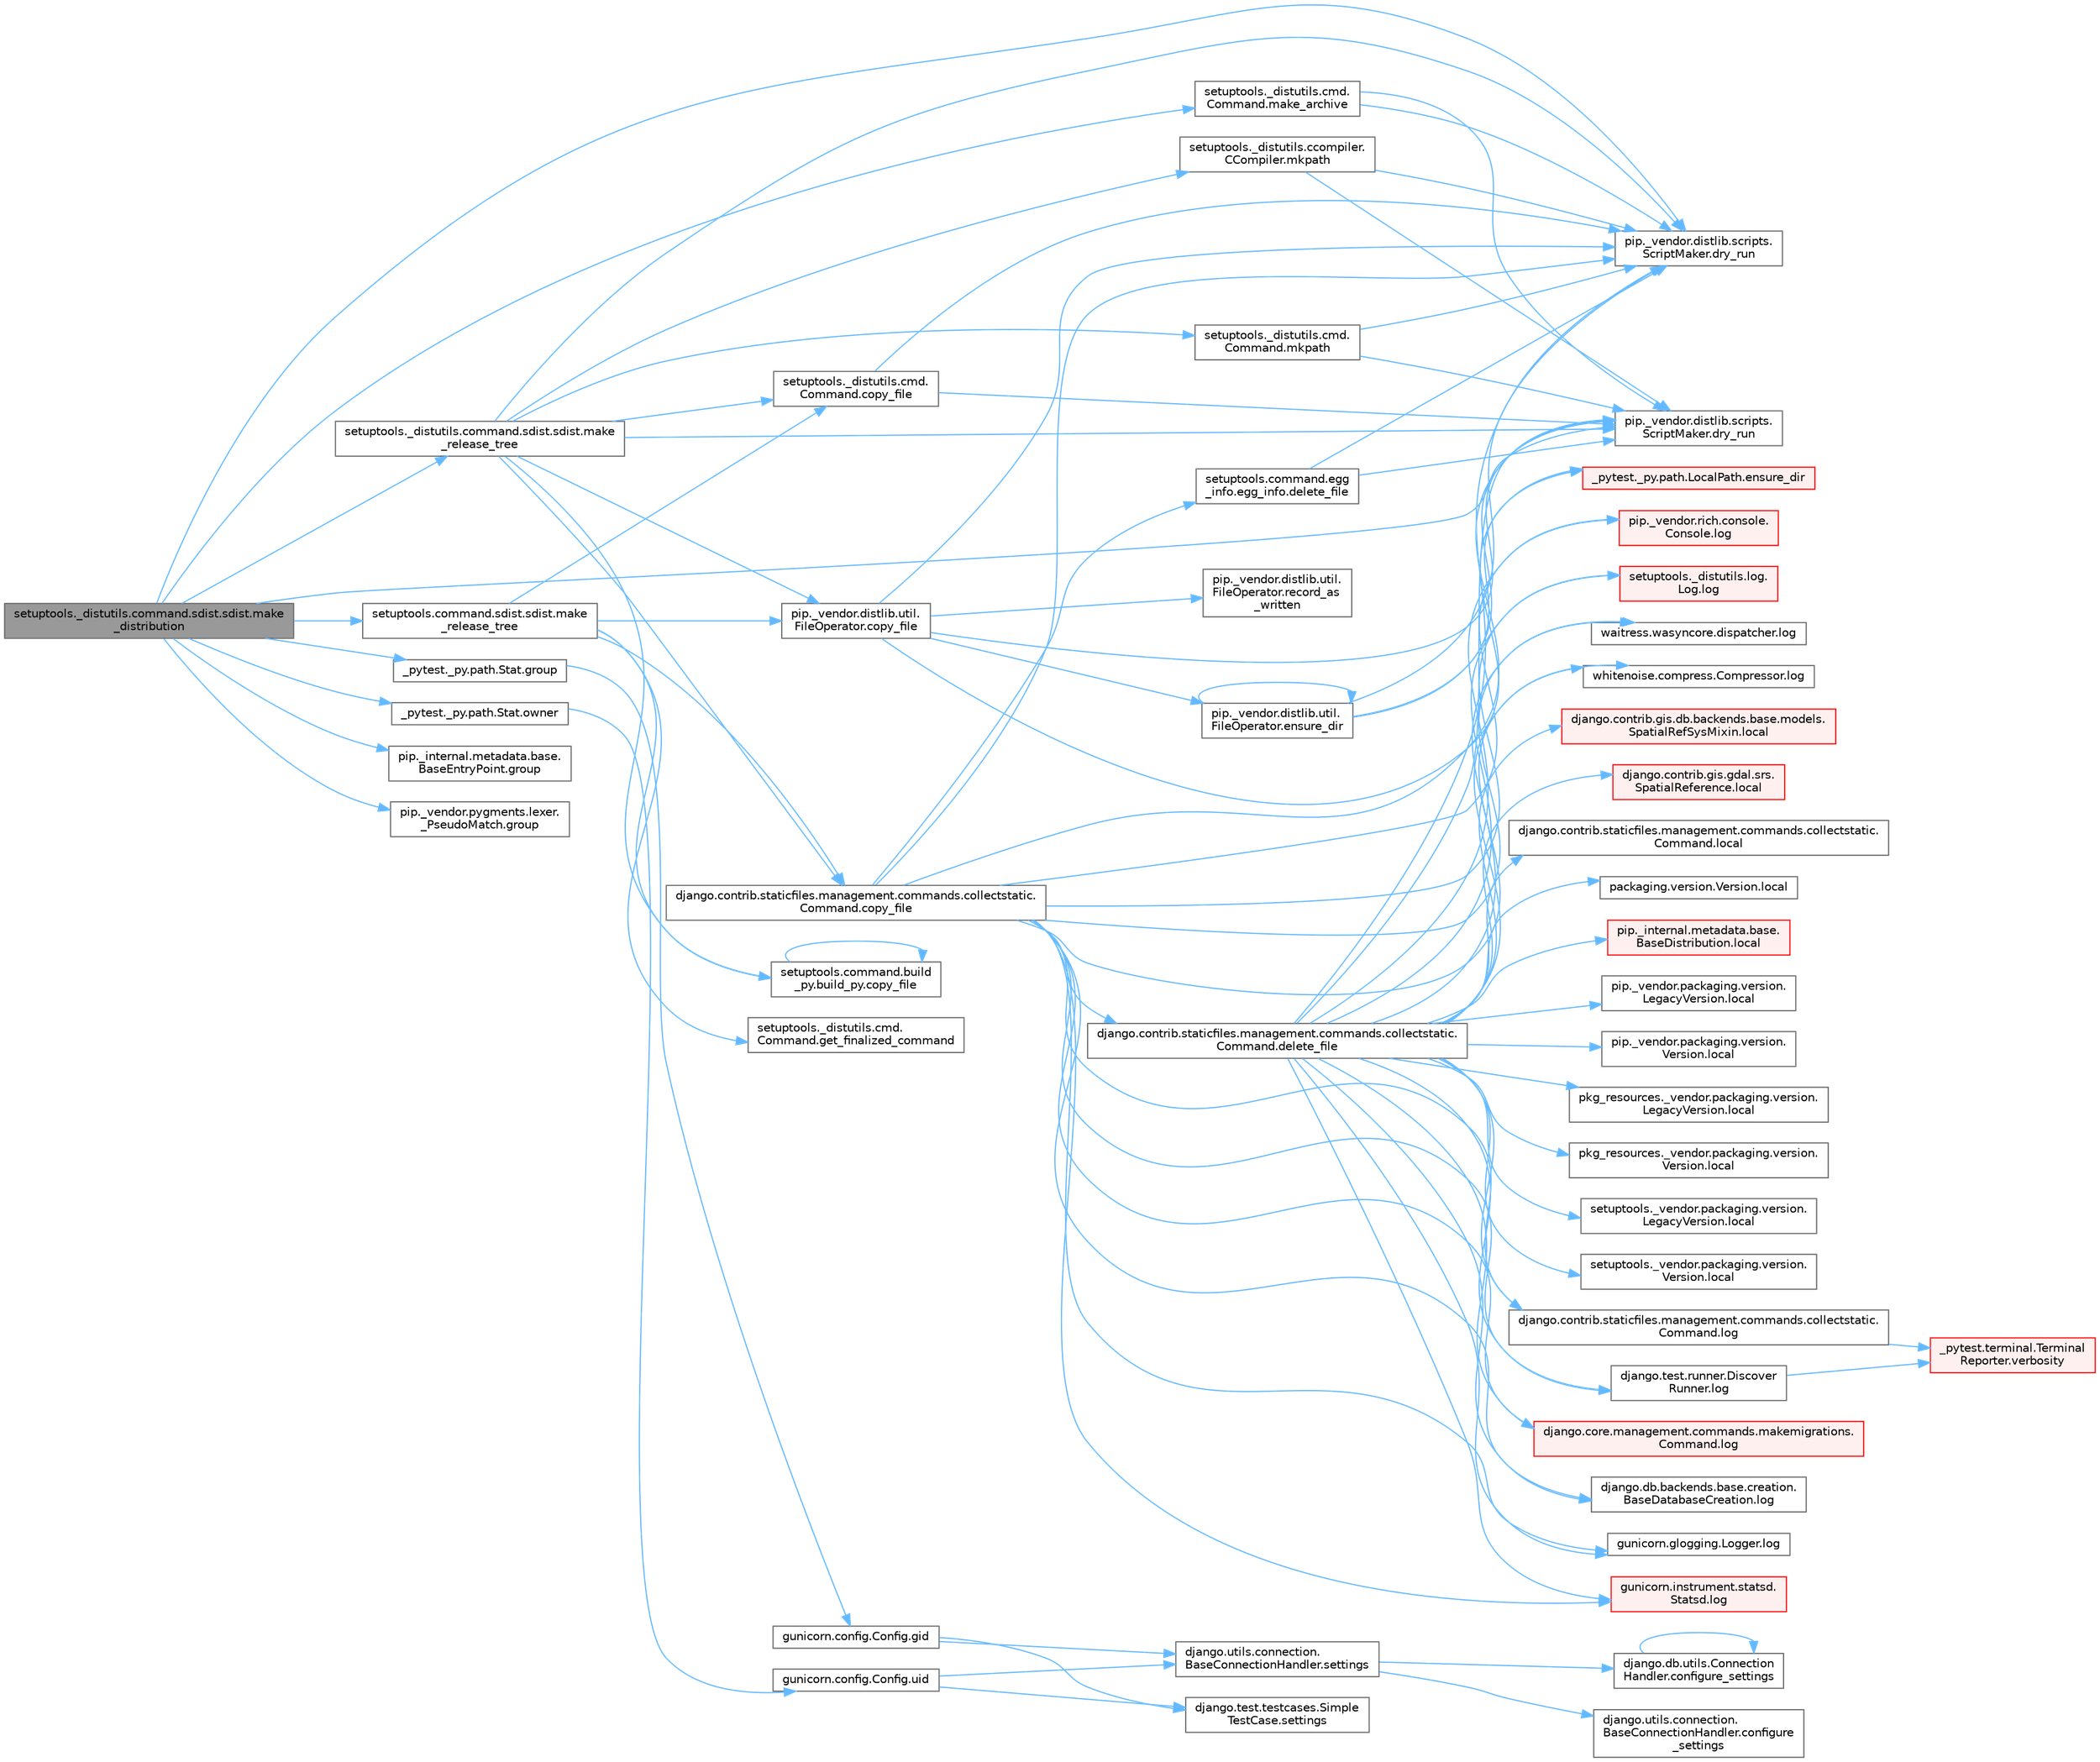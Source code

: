 digraph "setuptools._distutils.command.sdist.sdist.make_distribution"
{
 // LATEX_PDF_SIZE
  bgcolor="transparent";
  edge [fontname=Helvetica,fontsize=10,labelfontname=Helvetica,labelfontsize=10];
  node [fontname=Helvetica,fontsize=10,shape=box,height=0.2,width=0.4];
  rankdir="LR";
  Node1 [id="Node000001",label="setuptools._distutils.command.sdist.sdist.make\l_distribution",height=0.2,width=0.4,color="gray40", fillcolor="grey60", style="filled", fontcolor="black",tooltip=" "];
  Node1 -> Node2 [id="edge1_Node000001_Node000002",color="steelblue1",style="solid",tooltip=" "];
  Node2 [id="Node000002",label="pip._vendor.distlib.scripts.\lScriptMaker.dry_run",height=0.2,width=0.4,color="grey40", fillcolor="white", style="filled",URL="$classpip_1_1__vendor_1_1distlib_1_1scripts_1_1_script_maker.html#acd0b75b087e518fe8bca3b64ea083c92",tooltip=" "];
  Node1 -> Node3 [id="edge2_Node000001_Node000003",color="steelblue1",style="solid",tooltip=" "];
  Node3 [id="Node000003",label="pip._vendor.distlib.scripts.\lScriptMaker.dry_run",height=0.2,width=0.4,color="grey40", fillcolor="white", style="filled",URL="$classpip_1_1__vendor_1_1distlib_1_1scripts_1_1_script_maker.html#aa6b275f3771cc190673279c4bf52d220",tooltip=" "];
  Node1 -> Node4 [id="edge3_Node000001_Node000004",color="steelblue1",style="solid",tooltip=" "];
  Node4 [id="Node000004",label="_pytest._py.path.Stat.group",height=0.2,width=0.4,color="grey40", fillcolor="white", style="filled",URL="$class__pytest_1_1__py_1_1path_1_1_stat.html#aef4e7b019a25aa7e70b896054ef72f51",tooltip=" "];
  Node4 -> Node5 [id="edge4_Node000004_Node000005",color="steelblue1",style="solid",tooltip=" "];
  Node5 [id="Node000005",label="gunicorn.config.Config.gid",height=0.2,width=0.4,color="grey40", fillcolor="white", style="filled",URL="$classgunicorn_1_1config_1_1_config.html#a65c92a5a114c947968354bbce05ea506",tooltip=" "];
  Node5 -> Node6 [id="edge5_Node000005_Node000006",color="steelblue1",style="solid",tooltip=" "];
  Node6 [id="Node000006",label="django.test.testcases.Simple\lTestCase.settings",height=0.2,width=0.4,color="grey40", fillcolor="white", style="filled",URL="$classdjango_1_1test_1_1testcases_1_1_simple_test_case.html#a07dd6434139ac4c23bf877d7c3befe32",tooltip=" "];
  Node5 -> Node7 [id="edge6_Node000005_Node000007",color="steelblue1",style="solid",tooltip=" "];
  Node7 [id="Node000007",label="django.utils.connection.\lBaseConnectionHandler.settings",height=0.2,width=0.4,color="grey40", fillcolor="white", style="filled",URL="$classdjango_1_1utils_1_1connection_1_1_base_connection_handler.html#aa776ed5898d67867ef81fd3fe39e4286",tooltip=" "];
  Node7 -> Node8 [id="edge7_Node000007_Node000008",color="steelblue1",style="solid",tooltip=" "];
  Node8 [id="Node000008",label="django.db.utils.Connection\lHandler.configure_settings",height=0.2,width=0.4,color="grey40", fillcolor="white", style="filled",URL="$classdjango_1_1db_1_1utils_1_1_connection_handler.html#a9b280e1caaf34e9c99489aa8e460cf33",tooltip=" "];
  Node8 -> Node8 [id="edge8_Node000008_Node000008",color="steelblue1",style="solid",tooltip=" "];
  Node7 -> Node9 [id="edge9_Node000007_Node000009",color="steelblue1",style="solid",tooltip=" "];
  Node9 [id="Node000009",label="django.utils.connection.\lBaseConnectionHandler.configure\l_settings",height=0.2,width=0.4,color="grey40", fillcolor="white", style="filled",URL="$classdjango_1_1utils_1_1connection_1_1_base_connection_handler.html#a24a106956676e0d000fe67caf8c33f0d",tooltip=" "];
  Node1 -> Node10 [id="edge10_Node000001_Node000010",color="steelblue1",style="solid",tooltip=" "];
  Node10 [id="Node000010",label="pip._internal.metadata.base.\lBaseEntryPoint.group",height=0.2,width=0.4,color="grey40", fillcolor="white", style="filled",URL="$classpip_1_1__internal_1_1metadata_1_1base_1_1_base_entry_point.html#a474b787e46677981c78c77f29e9ecc30",tooltip=" "];
  Node1 -> Node11 [id="edge11_Node000001_Node000011",color="steelblue1",style="solid",tooltip=" "];
  Node11 [id="Node000011",label="pip._vendor.pygments.lexer.\l_PseudoMatch.group",height=0.2,width=0.4,color="grey40", fillcolor="white", style="filled",URL="$classpip_1_1__vendor_1_1pygments_1_1lexer_1_1___pseudo_match.html#a202b319820013d51b8e0a4657848a1df",tooltip=" "];
  Node1 -> Node12 [id="edge12_Node000001_Node000012",color="steelblue1",style="solid",tooltip=" "];
  Node12 [id="Node000012",label="setuptools._distutils.cmd.\lCommand.make_archive",height=0.2,width=0.4,color="grey40", fillcolor="white", style="filled",URL="$classsetuptools_1_1__distutils_1_1cmd_1_1_command.html#aa4a76fc001dc95cd8dd95636622d1e37",tooltip=" "];
  Node12 -> Node2 [id="edge13_Node000012_Node000002",color="steelblue1",style="solid",tooltip=" "];
  Node12 -> Node3 [id="edge14_Node000012_Node000003",color="steelblue1",style="solid",tooltip=" "];
  Node1 -> Node13 [id="edge15_Node000001_Node000013",color="steelblue1",style="solid",tooltip=" "];
  Node13 [id="Node000013",label="setuptools._distutils.command.sdist.sdist.make\l_release_tree",height=0.2,width=0.4,color="grey40", fillcolor="white", style="filled",URL="$classsetuptools_1_1__distutils_1_1command_1_1sdist_1_1sdist.html#af29cdd71a330bc1c42bfe1cf807589fb",tooltip=" "];
  Node13 -> Node14 [id="edge16_Node000013_Node000014",color="steelblue1",style="solid",tooltip=" "];
  Node14 [id="Node000014",label="django.contrib.staticfiles.management.commands.collectstatic.\lCommand.copy_file",height=0.2,width=0.4,color="grey40", fillcolor="white", style="filled",URL="$classdjango_1_1contrib_1_1staticfiles_1_1management_1_1commands_1_1collectstatic_1_1_command.html#aa1d53e284649215d968d4bb505fb4d4b",tooltip=" "];
  Node14 -> Node15 [id="edge17_Node000014_Node000015",color="steelblue1",style="solid",tooltip=" "];
  Node15 [id="Node000015",label="django.contrib.staticfiles.management.commands.collectstatic.\lCommand.delete_file",height=0.2,width=0.4,color="grey40", fillcolor="white", style="filled",URL="$classdjango_1_1contrib_1_1staticfiles_1_1management_1_1commands_1_1collectstatic_1_1_command.html#a54d45dfce4bec3a86e7cd24afd6ade21",tooltip=" "];
  Node15 -> Node2 [id="edge18_Node000015_Node000002",color="steelblue1",style="solid",tooltip=" "];
  Node15 -> Node3 [id="edge19_Node000015_Node000003",color="steelblue1",style="solid",tooltip=" "];
  Node15 -> Node16 [id="edge20_Node000015_Node000016",color="steelblue1",style="solid",tooltip=" "];
  Node16 [id="Node000016",label="django.contrib.gis.db.backends.base.models.\lSpatialRefSysMixin.local",height=0.2,width=0.4,color="red", fillcolor="#FFF0F0", style="filled",URL="$classdjango_1_1contrib_1_1gis_1_1db_1_1backends_1_1base_1_1models_1_1_spatial_ref_sys_mixin.html#aa2b279a4742998c755a4b609dae36ec2",tooltip=" "];
  Node15 -> Node57 [id="edge21_Node000015_Node000057",color="steelblue1",style="solid",tooltip=" "];
  Node57 [id="Node000057",label="django.contrib.gis.gdal.srs.\lSpatialReference.local",height=0.2,width=0.4,color="red", fillcolor="#FFF0F0", style="filled",URL="$classdjango_1_1contrib_1_1gis_1_1gdal_1_1srs_1_1_spatial_reference.html#a0abebf4dd11a11920a1e2e54f39f50fd",tooltip=" "];
  Node15 -> Node58 [id="edge22_Node000015_Node000058",color="steelblue1",style="solid",tooltip=" "];
  Node58 [id="Node000058",label="django.contrib.staticfiles.management.commands.collectstatic.\lCommand.local",height=0.2,width=0.4,color="grey40", fillcolor="white", style="filled",URL="$classdjango_1_1contrib_1_1staticfiles_1_1management_1_1commands_1_1collectstatic_1_1_command.html#a03cada9a3401fcf3fac9c92aed7e2002",tooltip=" "];
  Node15 -> Node59 [id="edge23_Node000015_Node000059",color="steelblue1",style="solid",tooltip=" "];
  Node59 [id="Node000059",label="packaging.version.Version.local",height=0.2,width=0.4,color="grey40", fillcolor="white", style="filled",URL="$classpackaging_1_1version_1_1_version.html#a45188d22991efcdbe0a8356784fc00a0",tooltip=" "];
  Node15 -> Node60 [id="edge24_Node000015_Node000060",color="steelblue1",style="solid",tooltip=" "];
  Node60 [id="Node000060",label="pip._internal.metadata.base.\lBaseDistribution.local",height=0.2,width=0.4,color="red", fillcolor="#FFF0F0", style="filled",URL="$classpip_1_1__internal_1_1metadata_1_1base_1_1_base_distribution.html#a68a7931aa7d592ec9a6bcf1aaa845223",tooltip=" "];
  Node15 -> Node4547 [id="edge25_Node000015_Node004547",color="steelblue1",style="solid",tooltip=" "];
  Node4547 [id="Node004547",label="pip._vendor.packaging.version.\lLegacyVersion.local",height=0.2,width=0.4,color="grey40", fillcolor="white", style="filled",URL="$classpip_1_1__vendor_1_1packaging_1_1version_1_1_legacy_version.html#a60a59860ee423006f3885a51e699cbc0",tooltip=" "];
  Node15 -> Node4548 [id="edge26_Node000015_Node004548",color="steelblue1",style="solid",tooltip=" "];
  Node4548 [id="Node004548",label="pip._vendor.packaging.version.\lVersion.local",height=0.2,width=0.4,color="grey40", fillcolor="white", style="filled",URL="$classpip_1_1__vendor_1_1packaging_1_1version_1_1_version.html#ad1320245d9af9451510a2af96fa9e270",tooltip=" "];
  Node15 -> Node4549 [id="edge27_Node000015_Node004549",color="steelblue1",style="solid",tooltip=" "];
  Node4549 [id="Node004549",label="pkg_resources._vendor.packaging.version.\lLegacyVersion.local",height=0.2,width=0.4,color="grey40", fillcolor="white", style="filled",URL="$classpkg__resources_1_1__vendor_1_1packaging_1_1version_1_1_legacy_version.html#ab5202e3adbabf73ac459d78afdc0cfc5",tooltip=" "];
  Node15 -> Node4550 [id="edge28_Node000015_Node004550",color="steelblue1",style="solid",tooltip=" "];
  Node4550 [id="Node004550",label="pkg_resources._vendor.packaging.version.\lVersion.local",height=0.2,width=0.4,color="grey40", fillcolor="white", style="filled",URL="$classpkg__resources_1_1__vendor_1_1packaging_1_1version_1_1_version.html#a36e576909ed04da5b9a9d7b1443ee961",tooltip=" "];
  Node15 -> Node4551 [id="edge29_Node000015_Node004551",color="steelblue1",style="solid",tooltip=" "];
  Node4551 [id="Node004551",label="setuptools._vendor.packaging.version.\lLegacyVersion.local",height=0.2,width=0.4,color="grey40", fillcolor="white", style="filled",URL="$classsetuptools_1_1__vendor_1_1packaging_1_1version_1_1_legacy_version.html#a1c8af3f6b4898755c2d392b114d12e77",tooltip=" "];
  Node15 -> Node4552 [id="edge30_Node000015_Node004552",color="steelblue1",style="solid",tooltip=" "];
  Node4552 [id="Node004552",label="setuptools._vendor.packaging.version.\lVersion.local",height=0.2,width=0.4,color="grey40", fillcolor="white", style="filled",URL="$classsetuptools_1_1__vendor_1_1packaging_1_1version_1_1_version.html#a7d77314dddde68f3148b8c1efb5b8057",tooltip=" "];
  Node15 -> Node994 [id="edge31_Node000015_Node000994",color="steelblue1",style="solid",tooltip=" "];
  Node994 [id="Node000994",label="django.contrib.staticfiles.management.commands.collectstatic.\lCommand.log",height=0.2,width=0.4,color="grey40", fillcolor="white", style="filled",URL="$classdjango_1_1contrib_1_1staticfiles_1_1management_1_1commands_1_1collectstatic_1_1_command.html#a0e93191b90ee0993e3286343d0b2de0e",tooltip=" "];
  Node994 -> Node995 [id="edge32_Node000994_Node000995",color="steelblue1",style="solid",tooltip=" "];
  Node995 [id="Node000995",label="_pytest.terminal.Terminal\lReporter.verbosity",height=0.2,width=0.4,color="red", fillcolor="#FFF0F0", style="filled",URL="$class__pytest_1_1terminal_1_1_terminal_reporter.html#a620047ffec9ba4f5cca84af25b3adbcf",tooltip=" "];
  Node15 -> Node996 [id="edge33_Node000015_Node000996",color="steelblue1",style="solid",tooltip=" "];
  Node996 [id="Node000996",label="django.core.management.commands.makemigrations.\lCommand.log",height=0.2,width=0.4,color="red", fillcolor="#FFF0F0", style="filled",URL="$classdjango_1_1core_1_1management_1_1commands_1_1makemigrations_1_1_command.html#a0409d121552878a7416460dba8274880",tooltip=" "];
  Node15 -> Node998 [id="edge34_Node000015_Node000998",color="steelblue1",style="solid",tooltip=" "];
  Node998 [id="Node000998",label="django.db.backends.base.creation.\lBaseDatabaseCreation.log",height=0.2,width=0.4,color="grey40", fillcolor="white", style="filled",URL="$classdjango_1_1db_1_1backends_1_1base_1_1creation_1_1_base_database_creation.html#ac297ec931db5ec68c271ec0d91be7183",tooltip=" "];
  Node15 -> Node999 [id="edge35_Node000015_Node000999",color="steelblue1",style="solid",tooltip=" "];
  Node999 [id="Node000999",label="django.test.runner.Discover\lRunner.log",height=0.2,width=0.4,color="grey40", fillcolor="white", style="filled",URL="$classdjango_1_1test_1_1runner_1_1_discover_runner.html#af5ad8e2895b3f0c5e0a6d7113199d641",tooltip=" "];
  Node999 -> Node995 [id="edge36_Node000999_Node000995",color="steelblue1",style="solid",tooltip=" "];
  Node15 -> Node1000 [id="edge37_Node000015_Node001000",color="steelblue1",style="solid",tooltip=" "];
  Node1000 [id="Node001000",label="gunicorn.glogging.Logger.log",height=0.2,width=0.4,color="grey40", fillcolor="white", style="filled",URL="$classgunicorn_1_1glogging_1_1_logger.html#ad6941dede526094643dd02c53c3449b0",tooltip=" "];
  Node15 -> Node1001 [id="edge38_Node000015_Node001001",color="steelblue1",style="solid",tooltip=" "];
  Node1001 [id="Node001001",label="gunicorn.instrument.statsd.\lStatsd.log",height=0.2,width=0.4,color="red", fillcolor="#FFF0F0", style="filled",URL="$classgunicorn_1_1instrument_1_1statsd_1_1_statsd.html#ab99145cf0b7c66dbcebcbdcbd44b4953",tooltip=" "];
  Node15 -> Node1084 [id="edge39_Node000015_Node001084",color="steelblue1",style="solid",tooltip=" "];
  Node1084 [id="Node001084",label="pip._vendor.rich.console.\lConsole.log",height=0.2,width=0.4,color="red", fillcolor="#FFF0F0", style="filled",URL="$classpip_1_1__vendor_1_1rich_1_1console_1_1_console.html#af9c77e39f9413fc2b134c60cfa23b0f1",tooltip=" "];
  Node15 -> Node2744 [id="edge40_Node000015_Node002744",color="steelblue1",style="solid",tooltip=" "];
  Node2744 [id="Node002744",label="setuptools._distutils.log.\lLog.log",height=0.2,width=0.4,color="red", fillcolor="#FFF0F0", style="filled",URL="$classsetuptools_1_1__distutils_1_1log_1_1_log.html#af651bf90098b3f6c9f3913b91f0eda70",tooltip=" "];
  Node15 -> Node2745 [id="edge41_Node000015_Node002745",color="steelblue1",style="solid",tooltip=" "];
  Node2745 [id="Node002745",label="waitress.wasyncore.dispatcher.log",height=0.2,width=0.4,color="grey40", fillcolor="white", style="filled",URL="$classwaitress_1_1wasyncore_1_1dispatcher.html#ab4786338f40a0cf9e9df45b57d4c0a63",tooltip=" "];
  Node15 -> Node2746 [id="edge42_Node000015_Node002746",color="steelblue1",style="solid",tooltip=" "];
  Node2746 [id="Node002746",label="whitenoise.compress.Compressor.log",height=0.2,width=0.4,color="grey40", fillcolor="white", style="filled",URL="$classwhitenoise_1_1compress_1_1_compressor.html#aa70a9f98a4387e4d394529c17cdbee27",tooltip=" "];
  Node14 -> Node4553 [id="edge43_Node000014_Node004553",color="steelblue1",style="solid",tooltip=" "];
  Node4553 [id="Node004553",label="setuptools.command.egg\l_info.egg_info.delete_file",height=0.2,width=0.4,color="grey40", fillcolor="white", style="filled",URL="$classsetuptools_1_1command_1_1egg__info_1_1egg__info.html#a495e8bc785408d0edb69ac18deb4cffc",tooltip=" "];
  Node4553 -> Node2 [id="edge44_Node004553_Node000002",color="steelblue1",style="solid",tooltip=" "];
  Node4553 -> Node3 [id="edge45_Node004553_Node000003",color="steelblue1",style="solid",tooltip=" "];
  Node14 -> Node2 [id="edge46_Node000014_Node000002",color="steelblue1",style="solid",tooltip=" "];
  Node14 -> Node3 [id="edge47_Node000014_Node000003",color="steelblue1",style="solid",tooltip=" "];
  Node14 -> Node994 [id="edge48_Node000014_Node000994",color="steelblue1",style="solid",tooltip=" "];
  Node14 -> Node996 [id="edge49_Node000014_Node000996",color="steelblue1",style="solid",tooltip=" "];
  Node14 -> Node998 [id="edge50_Node000014_Node000998",color="steelblue1",style="solid",tooltip=" "];
  Node14 -> Node999 [id="edge51_Node000014_Node000999",color="steelblue1",style="solid",tooltip=" "];
  Node14 -> Node1000 [id="edge52_Node000014_Node001000",color="steelblue1",style="solid",tooltip=" "];
  Node14 -> Node1001 [id="edge53_Node000014_Node001001",color="steelblue1",style="solid",tooltip=" "];
  Node14 -> Node1084 [id="edge54_Node000014_Node001084",color="steelblue1",style="solid",tooltip=" "];
  Node14 -> Node2744 [id="edge55_Node000014_Node002744",color="steelblue1",style="solid",tooltip=" "];
  Node14 -> Node2745 [id="edge56_Node000014_Node002745",color="steelblue1",style="solid",tooltip=" "];
  Node14 -> Node2746 [id="edge57_Node000014_Node002746",color="steelblue1",style="solid",tooltip=" "];
  Node13 -> Node4554 [id="edge58_Node000013_Node004554",color="steelblue1",style="solid",tooltip=" "];
  Node4554 [id="Node004554",label="pip._vendor.distlib.util.\lFileOperator.copy_file",height=0.2,width=0.4,color="grey40", fillcolor="white", style="filled",URL="$classpip_1_1__vendor_1_1distlib_1_1util_1_1_file_operator.html#abc23840c62c167d79ecacec778850261",tooltip=" "];
  Node4554 -> Node2 [id="edge59_Node004554_Node000002",color="steelblue1",style="solid",tooltip=" "];
  Node4554 -> Node3 [id="edge60_Node004554_Node000003",color="steelblue1",style="solid",tooltip=" "];
  Node4554 -> Node4555 [id="edge61_Node004554_Node004555",color="steelblue1",style="solid",tooltip=" "];
  Node4555 [id="Node004555",label="_pytest._py.path.LocalPath.ensure_dir",height=0.2,width=0.4,color="red", fillcolor="#FFF0F0", style="filled",URL="$class__pytest_1_1__py_1_1path_1_1_local_path.html#a46346ae9e4a2afb342367c4071edfb97",tooltip=" "];
  Node4554 -> Node4556 [id="edge62_Node004554_Node004556",color="steelblue1",style="solid",tooltip=" "];
  Node4556 [id="Node004556",label="pip._vendor.distlib.util.\lFileOperator.ensure_dir",height=0.2,width=0.4,color="grey40", fillcolor="white", style="filled",URL="$classpip_1_1__vendor_1_1distlib_1_1util_1_1_file_operator.html#ac26f6e6c72ddce16fab2f5b283728e7b",tooltip=" "];
  Node4556 -> Node2 [id="edge63_Node004556_Node000002",color="steelblue1",style="solid",tooltip=" "];
  Node4556 -> Node3 [id="edge64_Node004556_Node000003",color="steelblue1",style="solid",tooltip=" "];
  Node4556 -> Node4555 [id="edge65_Node004556_Node004555",color="steelblue1",style="solid",tooltip=" "];
  Node4556 -> Node4556 [id="edge66_Node004556_Node004556",color="steelblue1",style="solid",tooltip=" "];
  Node4554 -> Node4557 [id="edge67_Node004554_Node004557",color="steelblue1",style="solid",tooltip=" "];
  Node4557 [id="Node004557",label="pip._vendor.distlib.util.\lFileOperator.record_as\l_written",height=0.2,width=0.4,color="grey40", fillcolor="white", style="filled",URL="$classpip_1_1__vendor_1_1distlib_1_1util_1_1_file_operator.html#a3b258e4866635420f8e78204fe67443d",tooltip=" "];
  Node13 -> Node4558 [id="edge68_Node000013_Node004558",color="steelblue1",style="solid",tooltip=" "];
  Node4558 [id="Node004558",label="setuptools._distutils.cmd.\lCommand.copy_file",height=0.2,width=0.4,color="grey40", fillcolor="white", style="filled",URL="$classsetuptools_1_1__distutils_1_1cmd_1_1_command.html#a88780b42f9f312f6a8a44617c5e28b25",tooltip=" "];
  Node4558 -> Node2 [id="edge69_Node004558_Node000002",color="steelblue1",style="solid",tooltip=" "];
  Node4558 -> Node3 [id="edge70_Node004558_Node000003",color="steelblue1",style="solid",tooltip=" "];
  Node13 -> Node4559 [id="edge71_Node000013_Node004559",color="steelblue1",style="solid",tooltip=" "];
  Node4559 [id="Node004559",label="setuptools.command.build\l_py.build_py.copy_file",height=0.2,width=0.4,color="grey40", fillcolor="white", style="filled",URL="$classsetuptools_1_1command_1_1build__py_1_1build__py.html#ae5ead84f54c07f50b639494c9f9989fa",tooltip=" "];
  Node4559 -> Node4559 [id="edge72_Node004559_Node004559",color="steelblue1",style="solid",tooltip=" "];
  Node13 -> Node2 [id="edge73_Node000013_Node000002",color="steelblue1",style="solid",tooltip=" "];
  Node13 -> Node3 [id="edge74_Node000013_Node000003",color="steelblue1",style="solid",tooltip=" "];
  Node13 -> Node3603 [id="edge75_Node000013_Node003603",color="steelblue1",style="solid",tooltip=" "];
  Node3603 [id="Node003603",label="setuptools._distutils.ccompiler.\lCCompiler.mkpath",height=0.2,width=0.4,color="grey40", fillcolor="white", style="filled",URL="$classsetuptools_1_1__distutils_1_1ccompiler_1_1_c_compiler.html#a84a377626d580d0a9c7af626de535910",tooltip=" "];
  Node3603 -> Node2 [id="edge76_Node003603_Node000002",color="steelblue1",style="solid",tooltip=" "];
  Node3603 -> Node3 [id="edge77_Node003603_Node000003",color="steelblue1",style="solid",tooltip=" "];
  Node13 -> Node3604 [id="edge78_Node000013_Node003604",color="steelblue1",style="solid",tooltip=" "];
  Node3604 [id="Node003604",label="setuptools._distutils.cmd.\lCommand.mkpath",height=0.2,width=0.4,color="grey40", fillcolor="white", style="filled",URL="$classsetuptools_1_1__distutils_1_1cmd_1_1_command.html#ac5192d4d0c02e64755ea4a522d48c4ab",tooltip=" "];
  Node3604 -> Node2 [id="edge79_Node003604_Node000002",color="steelblue1",style="solid",tooltip=" "];
  Node3604 -> Node3 [id="edge80_Node003604_Node000003",color="steelblue1",style="solid",tooltip=" "];
  Node1 -> Node4560 [id="edge81_Node000001_Node004560",color="steelblue1",style="solid",tooltip=" "];
  Node4560 [id="Node004560",label="setuptools.command.sdist.sdist.make\l_release_tree",height=0.2,width=0.4,color="grey40", fillcolor="white", style="filled",URL="$classsetuptools_1_1command_1_1sdist_1_1sdist.html#a78b5f088c9f57e943cab2bcd4be19a79",tooltip=" "];
  Node4560 -> Node14 [id="edge82_Node004560_Node000014",color="steelblue1",style="solid",tooltip=" "];
  Node4560 -> Node4554 [id="edge83_Node004560_Node004554",color="steelblue1",style="solid",tooltip=" "];
  Node4560 -> Node4558 [id="edge84_Node004560_Node004558",color="steelblue1",style="solid",tooltip=" "];
  Node4560 -> Node4559 [id="edge85_Node004560_Node004559",color="steelblue1",style="solid",tooltip=" "];
  Node4560 -> Node4561 [id="edge86_Node004560_Node004561",color="steelblue1",style="solid",tooltip=" "];
  Node4561 [id="Node004561",label="setuptools._distutils.cmd.\lCommand.get_finalized_command",height=0.2,width=0.4,color="grey40", fillcolor="white", style="filled",URL="$classsetuptools_1_1__distutils_1_1cmd_1_1_command.html#a6f8fd576b884ae94811fc896a77e13a2",tooltip=" "];
  Node1 -> Node4562 [id="edge87_Node000001_Node004562",color="steelblue1",style="solid",tooltip=" "];
  Node4562 [id="Node004562",label="_pytest._py.path.Stat.owner",height=0.2,width=0.4,color="grey40", fillcolor="white", style="filled",URL="$class__pytest_1_1__py_1_1path_1_1_stat.html#a937750631655ee834239c67015c6c062",tooltip=" "];
  Node4562 -> Node4563 [id="edge88_Node004562_Node004563",color="steelblue1",style="solid",tooltip=" "];
  Node4563 [id="Node004563",label="gunicorn.config.Config.uid",height=0.2,width=0.4,color="grey40", fillcolor="white", style="filled",URL="$classgunicorn_1_1config_1_1_config.html#a72da0351bb66ecaf52b321aa3e073826",tooltip=" "];
  Node4563 -> Node6 [id="edge89_Node004563_Node000006",color="steelblue1",style="solid",tooltip=" "];
  Node4563 -> Node7 [id="edge90_Node004563_Node000007",color="steelblue1",style="solid",tooltip=" "];
}
